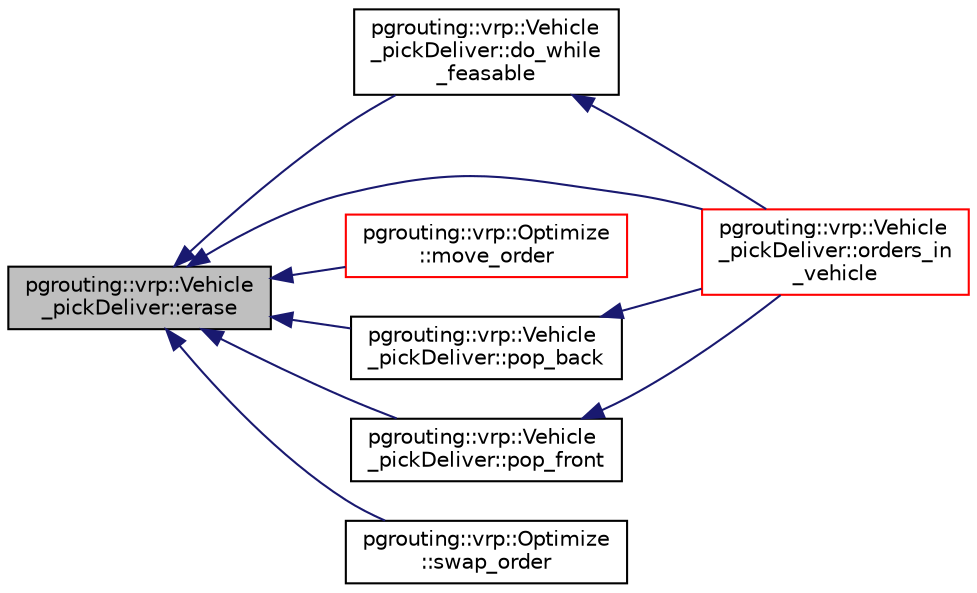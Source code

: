 digraph "pgrouting::vrp::Vehicle_pickDeliver::erase"
{
  edge [fontname="Helvetica",fontsize="10",labelfontname="Helvetica",labelfontsize="10"];
  node [fontname="Helvetica",fontsize="10",shape=record];
  rankdir="LR";
  Node272 [label="pgrouting::vrp::Vehicle\l_pickDeliver::erase",height=0.2,width=0.4,color="black", fillcolor="grey75", style="filled", fontcolor="black"];
  Node272 -> Node273 [dir="back",color="midnightblue",fontsize="10",style="solid",fontname="Helvetica"];
  Node273 [label="pgrouting::vrp::Vehicle\l_pickDeliver::do_while\l_feasable",height=0.2,width=0.4,color="black", fillcolor="white", style="filled",URL="$classpgrouting_1_1vrp_1_1Vehicle__pickDeliver.html#aedf5f30b753fed6af792b114ec804636"];
  Node273 -> Node274 [dir="back",color="midnightblue",fontsize="10",style="solid",fontname="Helvetica"];
  Node274 [label="pgrouting::vrp::Vehicle\l_pickDeliver::orders_in\l_vehicle",height=0.2,width=0.4,color="red", fillcolor="white", style="filled",URL="$classpgrouting_1_1vrp_1_1Vehicle__pickDeliver.html#a5c9706adba6b67df27506b64815f4d8d"];
  Node272 -> Node285 [dir="back",color="midnightblue",fontsize="10",style="solid",fontname="Helvetica"];
  Node285 [label="pgrouting::vrp::Optimize\l::move_order",height=0.2,width=0.4,color="red", fillcolor="white", style="filled",URL="$classpgrouting_1_1vrp_1_1Optimize.html#a6725291140d233df975eb07df5b1ba0b",tooltip="moves an order to an non empty vehicle "];
  Node272 -> Node274 [dir="back",color="midnightblue",fontsize="10",style="solid",fontname="Helvetica"];
  Node272 -> Node286 [dir="back",color="midnightblue",fontsize="10",style="solid",fontname="Helvetica"];
  Node286 [label="pgrouting::vrp::Vehicle\l_pickDeliver::pop_back",height=0.2,width=0.4,color="black", fillcolor="white", style="filled",URL="$classpgrouting_1_1vrp_1_1Vehicle__pickDeliver.html#a1cc938f784f87e65647aa90e3f9946a2",tooltip="The order that is picked last is removed. "];
  Node286 -> Node274 [dir="back",color="midnightblue",fontsize="10",style="solid",fontname="Helvetica"];
  Node272 -> Node287 [dir="back",color="midnightblue",fontsize="10",style="solid",fontname="Helvetica"];
  Node287 [label="pgrouting::vrp::Vehicle\l_pickDeliver::pop_front",height=0.2,width=0.4,color="black", fillcolor="white", style="filled",URL="$classpgrouting_1_1vrp_1_1Vehicle__pickDeliver.html#acaadbc4ac95ca48c7151fe4631fbe259"];
  Node287 -> Node274 [dir="back",color="midnightblue",fontsize="10",style="solid",fontname="Helvetica"];
  Node272 -> Node288 [dir="back",color="midnightblue",fontsize="10",style="solid",fontname="Helvetica"];
  Node288 [label="pgrouting::vrp::Optimize\l::swap_order",height=0.2,width=0.4,color="black", fillcolor="white", style="filled",URL="$classpgrouting_1_1vrp_1_1Optimize.html#a3d0a917f2993449c45ce0febbff2e13f"];
}
